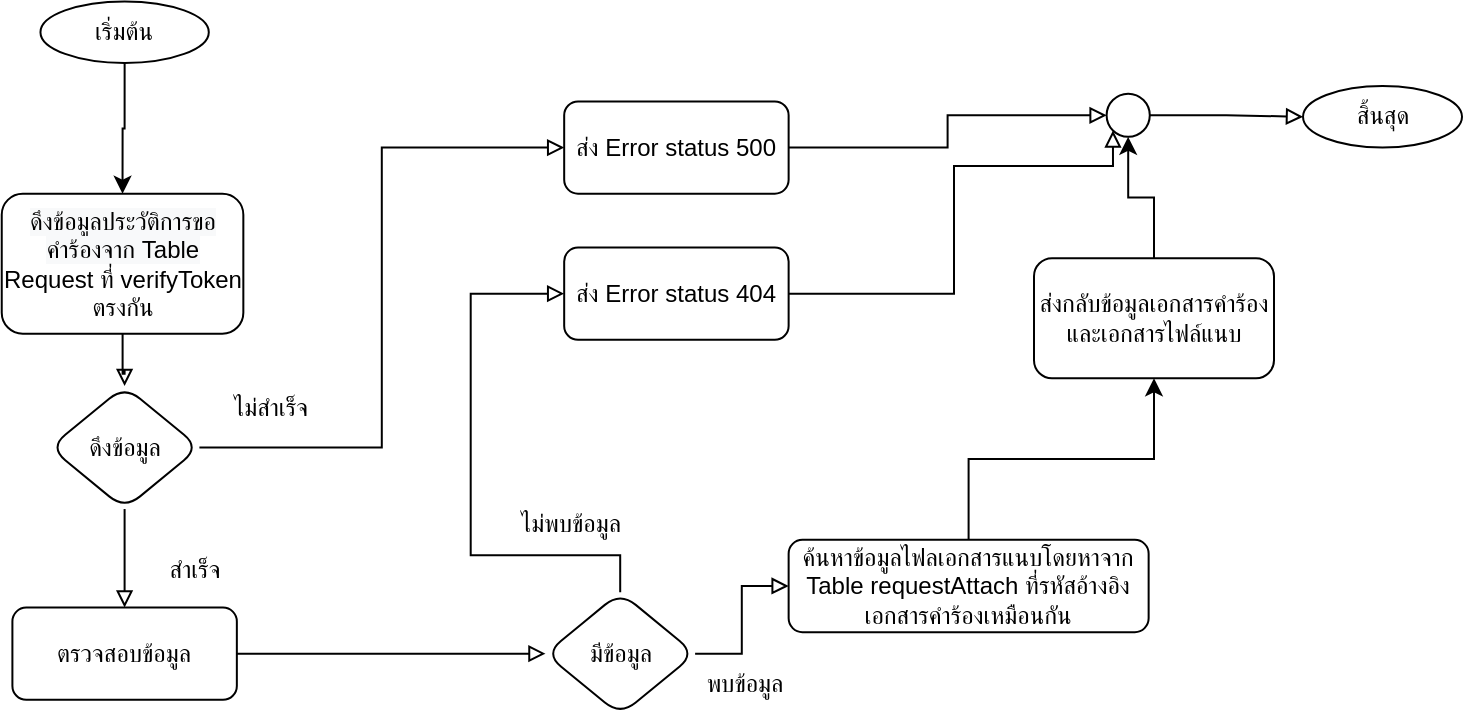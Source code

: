 <mxfile version="20.2.7" type="github">
  <diagram id="ua6vYQf1JVs-a21c8JEg" name="หน้า-1">
    <mxGraphModel dx="524" dy="796" grid="1" gridSize="10" guides="1" tooltips="1" connect="1" arrows="1" fold="1" page="1" pageScale="1" pageWidth="827" pageHeight="1169" math="0" shadow="0">
      <root>
        <mxCell id="0" />
        <mxCell id="1" parent="0" />
        <mxCell id="pEs_G7PRkT_eAWiX3zkS-31" value="เริ่มต้น" style="ellipse;whiteSpace=wrap;html=1;rounded=1;glass=0;strokeWidth=1;shadow=0;" vertex="1" parent="1">
          <mxGeometry x="913.228" y="47.692" width="84.17" height="30.769" as="geometry" />
        </mxCell>
        <mxCell id="pEs_G7PRkT_eAWiX3zkS-32" value="สิ้นสุด" style="ellipse;whiteSpace=wrap;html=1;rounded=1;glass=0;strokeWidth=1;shadow=0;" vertex="1" parent="1">
          <mxGeometry x="1544.506" y="90" width="79.494" height="30.769" as="geometry" />
        </mxCell>
        <mxCell id="pEs_G7PRkT_eAWiX3zkS-33" value="&lt;span style=&quot;color: rgb(0, 0, 0); font-family: Helvetica; font-size: 12px; font-style: normal; font-variant-ligatures: normal; font-variant-caps: normal; font-weight: 400; letter-spacing: normal; orphans: 2; text-align: center; text-indent: 0px; text-transform: none; widows: 2; word-spacing: 0px; -webkit-text-stroke-width: 0px; background-color: rgb(248, 249, 250); text-decoration-thickness: initial; text-decoration-style: initial; text-decoration-color: initial; float: none; display: inline !important;&quot;&gt;ดึงข้อมูลประวัติการขอคำร้องจาก Table&lt;br&gt;&lt;/span&gt;Request ที่ verifyToken ตรงกัน" style="rounded=1;whiteSpace=wrap;html=1;" vertex="1" parent="1">
          <mxGeometry x="893.87" y="143.85" width="120.8" height="70" as="geometry" />
        </mxCell>
        <mxCell id="pEs_G7PRkT_eAWiX3zkS-34" style="edgeStyle=orthogonalEdgeStyle;rounded=0;orthogonalLoop=1;jettySize=auto;html=1;entryX=0.5;entryY=0;entryDx=0;entryDy=0;" edge="1" parent="1" source="pEs_G7PRkT_eAWiX3zkS-31" target="pEs_G7PRkT_eAWiX3zkS-33">
          <mxGeometry relative="1" as="geometry" />
        </mxCell>
        <mxCell id="pEs_G7PRkT_eAWiX3zkS-35" value="ส่ง Error status 500" style="whiteSpace=wrap;html=1;rounded=1;" vertex="1" parent="1">
          <mxGeometry x="1175.092" y="97.692" width="112.227" height="46.154" as="geometry" />
        </mxCell>
        <mxCell id="pEs_G7PRkT_eAWiX3zkS-36" value="ตรวจสอบข้อมูล" style="whiteSpace=wrap;html=1;rounded=1;" vertex="1" parent="1">
          <mxGeometry x="899.2" y="350.769" width="112.227" height="46.154" as="geometry" />
        </mxCell>
        <mxCell id="pEs_G7PRkT_eAWiX3zkS-37" style="edgeStyle=orthogonalEdgeStyle;rounded=0;orthogonalLoop=1;jettySize=auto;html=1;entryX=0;entryY=0.5;entryDx=0;entryDy=0;endArrow=block;endFill=0;" edge="1" parent="1" source="pEs_G7PRkT_eAWiX3zkS-39" target="pEs_G7PRkT_eAWiX3zkS-35">
          <mxGeometry relative="1" as="geometry" />
        </mxCell>
        <mxCell id="pEs_G7PRkT_eAWiX3zkS-38" value="" style="edgeStyle=orthogonalEdgeStyle;rounded=0;orthogonalLoop=1;jettySize=auto;html=1;endArrow=block;endFill=0;" edge="1" parent="1" source="pEs_G7PRkT_eAWiX3zkS-39" target="pEs_G7PRkT_eAWiX3zkS-36">
          <mxGeometry relative="1" as="geometry" />
        </mxCell>
        <mxCell id="pEs_G7PRkT_eAWiX3zkS-39" value="ดึงข้อมูล" style="rhombus;whiteSpace=wrap;html=1;rounded=1;" vertex="1" parent="1">
          <mxGeometry x="917.905" y="240" width="74.818" height="61.538" as="geometry" />
        </mxCell>
        <mxCell id="pEs_G7PRkT_eAWiX3zkS-40" value="" style="edgeStyle=orthogonalEdgeStyle;rounded=0;orthogonalLoop=1;jettySize=auto;html=1;endArrow=block;endFill=0;" edge="1" parent="1" source="pEs_G7PRkT_eAWiX3zkS-33" target="pEs_G7PRkT_eAWiX3zkS-39">
          <mxGeometry relative="1" as="geometry" />
        </mxCell>
        <mxCell id="pEs_G7PRkT_eAWiX3zkS-41" value="ไม่สำเร็จ" style="text;html=1;align=center;verticalAlign=middle;resizable=0;points=[];autosize=1;strokeColor=none;fillColor=none;" vertex="1" parent="1">
          <mxGeometry x="992.723" y="236.154" width="70" height="30" as="geometry" />
        </mxCell>
        <mxCell id="pEs_G7PRkT_eAWiX3zkS-42" value="สำเร็จ" style="text;html=1;align=center;verticalAlign=middle;resizable=0;points=[];autosize=1;strokeColor=none;fillColor=none;" vertex="1" parent="1">
          <mxGeometry x="964.666" y="316.923" width="50" height="30" as="geometry" />
        </mxCell>
        <mxCell id="pEs_G7PRkT_eAWiX3zkS-43" value="มีข้อมูล" style="rhombus;whiteSpace=wrap;html=1;rounded=1;" vertex="1" parent="1">
          <mxGeometry x="1165.739" y="343.077" width="74.818" height="61.538" as="geometry" />
        </mxCell>
        <mxCell id="pEs_G7PRkT_eAWiX3zkS-44" value="" style="edgeStyle=orthogonalEdgeStyle;rounded=0;orthogonalLoop=1;jettySize=auto;html=1;endArrow=block;endFill=0;" edge="1" parent="1" source="pEs_G7PRkT_eAWiX3zkS-36" target="pEs_G7PRkT_eAWiX3zkS-43">
          <mxGeometry relative="1" as="geometry" />
        </mxCell>
        <mxCell id="pEs_G7PRkT_eAWiX3zkS-45" value="ส่ง Error status 404" style="whiteSpace=wrap;html=1;rounded=1;" vertex="1" parent="1">
          <mxGeometry x="1175.092" y="170.769" width="112.227" height="46.154" as="geometry" />
        </mxCell>
        <mxCell id="pEs_G7PRkT_eAWiX3zkS-46" value="" style="edgeStyle=orthogonalEdgeStyle;rounded=0;orthogonalLoop=1;jettySize=auto;html=1;endArrow=block;endFill=0;" edge="1" parent="1" source="pEs_G7PRkT_eAWiX3zkS-43" target="pEs_G7PRkT_eAWiX3zkS-45">
          <mxGeometry relative="1" as="geometry">
            <Array as="points">
              <mxPoint x="1203.148" y="324.615" />
              <mxPoint x="1128.33" y="324.615" />
              <mxPoint x="1128.33" y="193.846" />
            </Array>
          </mxGeometry>
        </mxCell>
        <mxCell id="pEs_G7PRkT_eAWiX3zkS-47" value="ไม่พบข้อมูล" style="text;html=1;align=center;verticalAlign=middle;resizable=0;points=[];autosize=1;strokeColor=none;fillColor=none;" vertex="1" parent="1">
          <mxGeometry x="1137.683" y="293.846" width="80" height="30" as="geometry" />
        </mxCell>
        <mxCell id="pEs_G7PRkT_eAWiX3zkS-48" value="พบข้อมูล" style="text;html=1;align=center;verticalAlign=middle;resizable=0;points=[];autosize=1;strokeColor=none;fillColor=none;" vertex="1" parent="1">
          <mxGeometry x="1230.27" y="373.846" width="70" height="30" as="geometry" />
        </mxCell>
        <mxCell id="pEs_G7PRkT_eAWiX3zkS-50" value="" style="edgeStyle=orthogonalEdgeStyle;rounded=0;orthogonalLoop=1;jettySize=auto;html=1;endArrow=block;endFill=0;entryX=0;entryY=0.5;entryDx=0;entryDy=0;" edge="1" parent="1" source="pEs_G7PRkT_eAWiX3zkS-43" target="pEs_G7PRkT_eAWiX3zkS-57">
          <mxGeometry relative="1" as="geometry">
            <mxPoint x="1300.273" y="300.766" as="targetPoint" />
          </mxGeometry>
        </mxCell>
        <mxCell id="pEs_G7PRkT_eAWiX3zkS-51" value="" style="edgeStyle=orthogonalEdgeStyle;rounded=0;orthogonalLoop=1;jettySize=auto;html=1;endArrow=block;endFill=0;" edge="1" parent="1" source="pEs_G7PRkT_eAWiX3zkS-52" target="pEs_G7PRkT_eAWiX3zkS-32">
          <mxGeometry relative="1" as="geometry" />
        </mxCell>
        <mxCell id="pEs_G7PRkT_eAWiX3zkS-52" value="" style="ellipse;whiteSpace=wrap;html=1;aspect=fixed;" vertex="1" parent="1">
          <mxGeometry x="1446.307" y="93.846" width="21.582" height="21.582" as="geometry" />
        </mxCell>
        <mxCell id="pEs_G7PRkT_eAWiX3zkS-53" style="edgeStyle=orthogonalEdgeStyle;rounded=0;orthogonalLoop=1;jettySize=auto;html=1;entryX=0;entryY=0.5;entryDx=0;entryDy=0;endArrow=block;endFill=0;" edge="1" parent="1" source="pEs_G7PRkT_eAWiX3zkS-35" target="pEs_G7PRkT_eAWiX3zkS-52">
          <mxGeometry relative="1" as="geometry" />
        </mxCell>
        <mxCell id="pEs_G7PRkT_eAWiX3zkS-54" style="edgeStyle=orthogonalEdgeStyle;rounded=0;orthogonalLoop=1;jettySize=auto;html=1;endArrow=block;endFill=0;entryX=0;entryY=1;entryDx=0;entryDy=0;" edge="1" parent="1" source="pEs_G7PRkT_eAWiX3zkS-45" target="pEs_G7PRkT_eAWiX3zkS-52">
          <mxGeometry relative="1" as="geometry">
            <mxPoint x="1380" y="140" as="targetPoint" />
            <Array as="points">
              <mxPoint x="1370" y="194" />
              <mxPoint x="1370" y="130" />
              <mxPoint x="1450" y="130" />
            </Array>
          </mxGeometry>
        </mxCell>
        <mxCell id="pEs_G7PRkT_eAWiX3zkS-57" value="ค้นหาข้อมูลไฟลเอกสารแนบโดยหาจาก Table requestAttach ที่รหัสอ้างอิงเอกสารคำร้องเหมือนกัน" style="whiteSpace=wrap;html=1;rounded=1;" vertex="1" parent="1">
          <mxGeometry x="1287.32" y="316.92" width="180" height="46.15" as="geometry" />
        </mxCell>
        <mxCell id="pEs_G7PRkT_eAWiX3zkS-62" value="" style="edgeStyle=orthogonalEdgeStyle;rounded=0;orthogonalLoop=1;jettySize=auto;html=1;" edge="1" parent="1" source="pEs_G7PRkT_eAWiX3zkS-59" target="pEs_G7PRkT_eAWiX3zkS-52">
          <mxGeometry relative="1" as="geometry" />
        </mxCell>
        <mxCell id="pEs_G7PRkT_eAWiX3zkS-59" value="ส่งกลับข้อมูลเอกสารคำร้องและเอกสารไฟล์แนบ" style="whiteSpace=wrap;html=1;rounded=1;" vertex="1" parent="1">
          <mxGeometry x="1410.0" y="176.15" width="120" height="60" as="geometry" />
        </mxCell>
        <mxCell id="pEs_G7PRkT_eAWiX3zkS-56" value="" style="edgeStyle=orthogonalEdgeStyle;rounded=0;orthogonalLoop=1;jettySize=auto;html=1;" edge="1" parent="1" source="pEs_G7PRkT_eAWiX3zkS-57" target="pEs_G7PRkT_eAWiX3zkS-59">
          <mxGeometry relative="1" as="geometry" />
        </mxCell>
      </root>
    </mxGraphModel>
  </diagram>
</mxfile>
